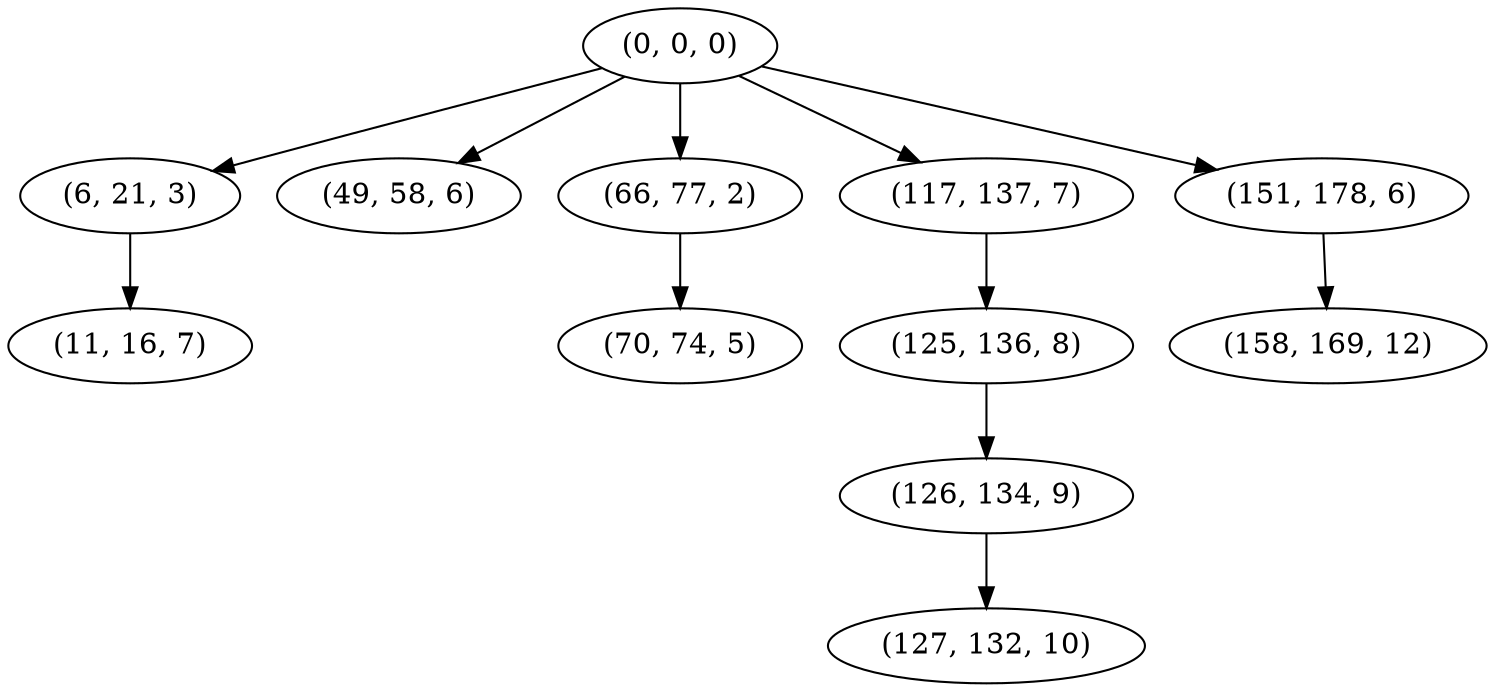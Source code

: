 digraph tree {
    "(0, 0, 0)";
    "(6, 21, 3)";
    "(11, 16, 7)";
    "(49, 58, 6)";
    "(66, 77, 2)";
    "(70, 74, 5)";
    "(117, 137, 7)";
    "(125, 136, 8)";
    "(126, 134, 9)";
    "(127, 132, 10)";
    "(151, 178, 6)";
    "(158, 169, 12)";
    "(0, 0, 0)" -> "(6, 21, 3)";
    "(0, 0, 0)" -> "(49, 58, 6)";
    "(0, 0, 0)" -> "(66, 77, 2)";
    "(0, 0, 0)" -> "(117, 137, 7)";
    "(0, 0, 0)" -> "(151, 178, 6)";
    "(6, 21, 3)" -> "(11, 16, 7)";
    "(66, 77, 2)" -> "(70, 74, 5)";
    "(117, 137, 7)" -> "(125, 136, 8)";
    "(125, 136, 8)" -> "(126, 134, 9)";
    "(126, 134, 9)" -> "(127, 132, 10)";
    "(151, 178, 6)" -> "(158, 169, 12)";
}
